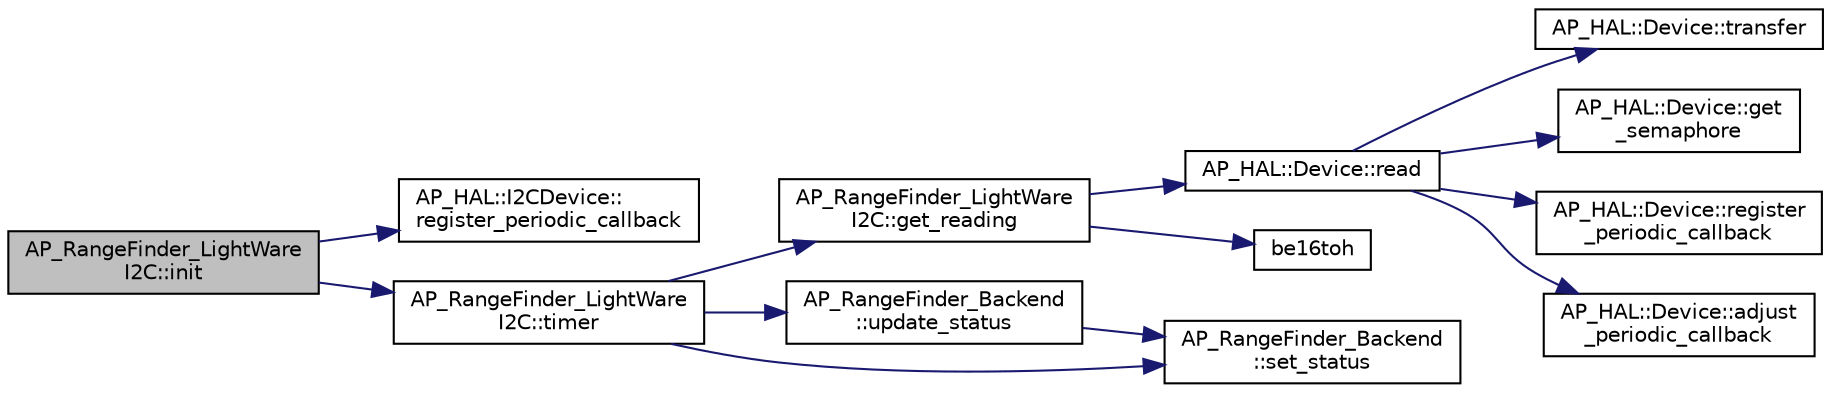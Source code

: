 digraph "AP_RangeFinder_LightWareI2C::init"
{
 // INTERACTIVE_SVG=YES
  edge [fontname="Helvetica",fontsize="10",labelfontname="Helvetica",labelfontsize="10"];
  node [fontname="Helvetica",fontsize="10",shape=record];
  rankdir="LR";
  Node1 [label="AP_RangeFinder_LightWare\lI2C::init",height=0.2,width=0.4,color="black", fillcolor="grey75", style="filled", fontcolor="black"];
  Node1 -> Node2 [color="midnightblue",fontsize="10",style="solid",fontname="Helvetica"];
  Node2 [label="AP_HAL::I2CDevice::\lregister_periodic_callback",height=0.2,width=0.4,color="black", fillcolor="white", style="filled",URL="$classAP__HAL_1_1I2CDevice.html#a5d6a208d57d47068884af3a4fb90f1a2"];
  Node1 -> Node3 [color="midnightblue",fontsize="10",style="solid",fontname="Helvetica"];
  Node3 [label="AP_RangeFinder_LightWare\lI2C::timer",height=0.2,width=0.4,color="black", fillcolor="white", style="filled",URL="$classAP__RangeFinder__LightWareI2C.html#af397f083c33ab36aab840d89831b0e7d"];
  Node3 -> Node4 [color="midnightblue",fontsize="10",style="solid",fontname="Helvetica"];
  Node4 [label="AP_RangeFinder_LightWare\lI2C::get_reading",height=0.2,width=0.4,color="black", fillcolor="white", style="filled",URL="$classAP__RangeFinder__LightWareI2C.html#a37ea263e851b88939137c355193087d7"];
  Node4 -> Node5 [color="midnightblue",fontsize="10",style="solid",fontname="Helvetica"];
  Node5 [label="AP_HAL::Device::read",height=0.2,width=0.4,color="black", fillcolor="white", style="filled",URL="$classAP__HAL_1_1Device.html#add629993ccfd5242c5921a38a3969dba"];
  Node5 -> Node6 [color="midnightblue",fontsize="10",style="solid",fontname="Helvetica"];
  Node6 [label="AP_HAL::Device::transfer",height=0.2,width=0.4,color="black", fillcolor="white", style="filled",URL="$classAP__HAL_1_1Device.html#a2af24b5f93b678af718b65a606e538b0"];
  Node5 -> Node7 [color="midnightblue",fontsize="10",style="solid",fontname="Helvetica"];
  Node7 [label="AP_HAL::Device::get\l_semaphore",height=0.2,width=0.4,color="black", fillcolor="white", style="filled",URL="$classAP__HAL_1_1Device.html#a9cfca3d6c720115b4c77b21b64a2b8af"];
  Node5 -> Node8 [color="midnightblue",fontsize="10",style="solid",fontname="Helvetica"];
  Node8 [label="AP_HAL::Device::register\l_periodic_callback",height=0.2,width=0.4,color="black", fillcolor="white", style="filled",URL="$classAP__HAL_1_1Device.html#ab516a6ba589841ce07a5cc4ef599ac62"];
  Node5 -> Node9 [color="midnightblue",fontsize="10",style="solid",fontname="Helvetica"];
  Node9 [label="AP_HAL::Device::adjust\l_periodic_callback",height=0.2,width=0.4,color="black", fillcolor="white", style="filled",URL="$classAP__HAL_1_1Device.html#aec95eac419de6e1d4812a303855c40be"];
  Node4 -> Node10 [color="midnightblue",fontsize="10",style="solid",fontname="Helvetica"];
  Node10 [label="be16toh",height=0.2,width=0.4,color="black", fillcolor="white", style="filled",URL="$sparse-endian_8h.html#a4460d76503583c1209bc0e78a5ccaefb"];
  Node3 -> Node11 [color="midnightblue",fontsize="10",style="solid",fontname="Helvetica"];
  Node11 [label="AP_RangeFinder_Backend\l::update_status",height=0.2,width=0.4,color="black", fillcolor="white", style="filled",URL="$classAP__RangeFinder__Backend.html#a9e858f638e4c2d1138aa3f56d217a394"];
  Node11 -> Node12 [color="midnightblue",fontsize="10",style="solid",fontname="Helvetica"];
  Node12 [label="AP_RangeFinder_Backend\l::set_status",height=0.2,width=0.4,color="black", fillcolor="white", style="filled",URL="$classAP__RangeFinder__Backend.html#ac5b3771c47b58dfba89ebcf2a24541cd"];
  Node3 -> Node12 [color="midnightblue",fontsize="10",style="solid",fontname="Helvetica"];
}
